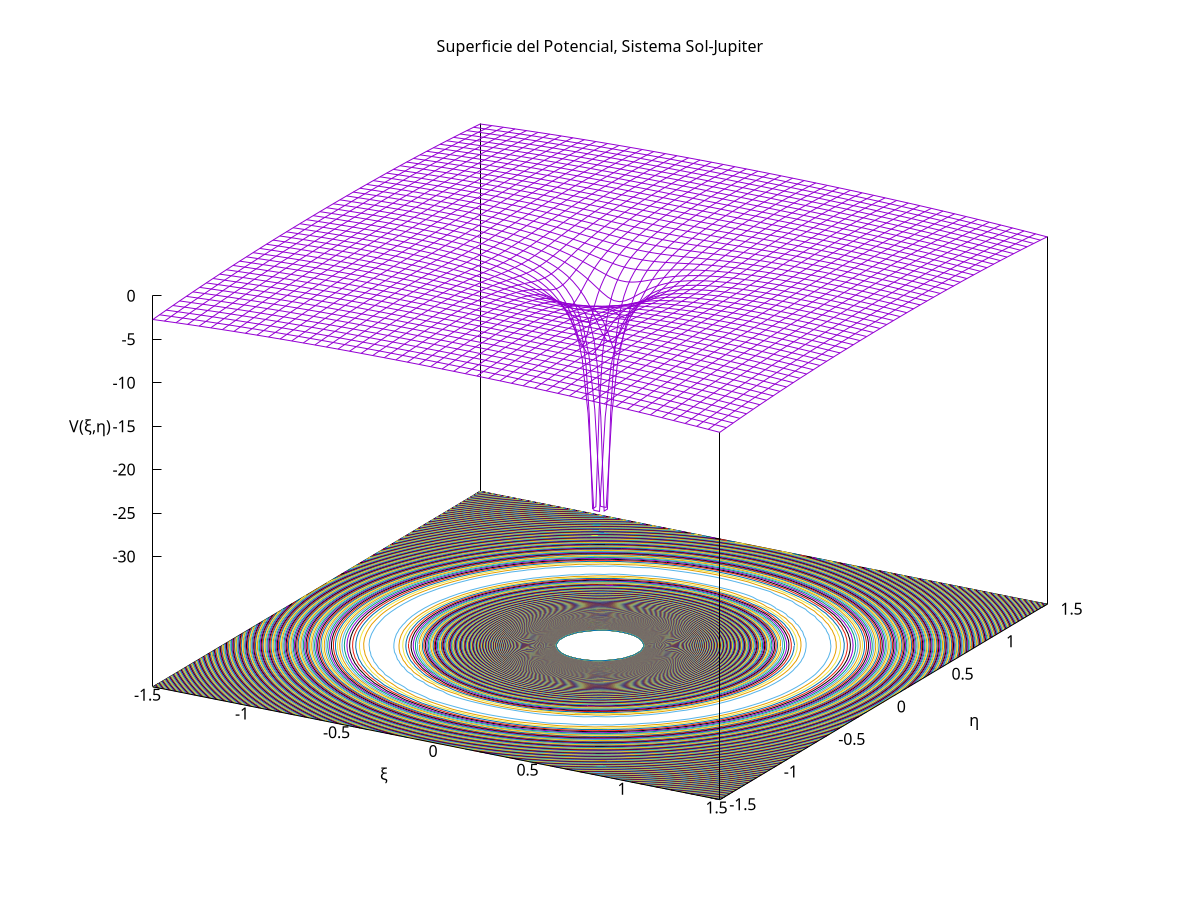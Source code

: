 #    2021-04-11
#    surfaceSolJupiter.gp
#    Diego Sarceño (dsarceno68@gmail.com)

#    Programa superficies de nivel, sistema tierra luna

#    Codificación del texto: UTF8
#    Compiladores probados: GNUPLOT (Ubuntu 20.04 Linux) 5.2
#    Instrucciones de compilación: no requere nada mas
#    gnuplot surfaceSolJupiter.gp

#    Copyright (C) 2021
#    D. R. Sarceño Ramírez
#    dsarceno68@gmail.com
#
#    This program is free software: you can redistribute it and/or
#    modify it under the terms of the GNU General Public License as
#    published by the Free Software Foundation, either version 3 of
#    the License, or (at your option) any later version.
#
#    This program is distributed in the hope that it will be useful,
#    but WITHOUT ANY WARRANTY; without even the implied warranty of
#    MERCHANTABILITY or FITNESS FOR A PARTICULAR PURPOSE.  See the GNU
#    General Public License for more details.
#
#    You should have received a copy of the GNU General Public License
#    along with this program.  If not, see
#    <http://www.gnu.org/licenses/>.

# PROGRAM
# terminal
set terminal pdf
set output 'surfaceSolJupiter.pdf'

# divisiones en la superficies para una mejor visión
set isosamples 50

# labels
set title 'Superficie del Potencial, Sistema Sol-Jupiter'
set xlabel 'ξ'
set ylabel 'η'
set zlabel 'V(ξ,η)'

# superficies de nivel
set size ratio -1
set nokey
set contours
set cntrparam levels incremental -5,0.005,0



## plot
# ranges
set xrange [-1.5:1.5]
set yrange [-1.5:1.5]

# constantes
G = 6.6738E-11
Me = 5.972E24
Ms = 1.989E30
a = 1.496E11
xi1 = Me/(Me + Ms)
xi2 = xi1 - 1
K = (Me + Ms)*G/a

splot ( xi2/sqrt((x - xi1)**2 + y**2) - xi1/sqrt((x - xi2)**2 + y**2) - 0.5*(x**2 + y**2) ) t 'V'
